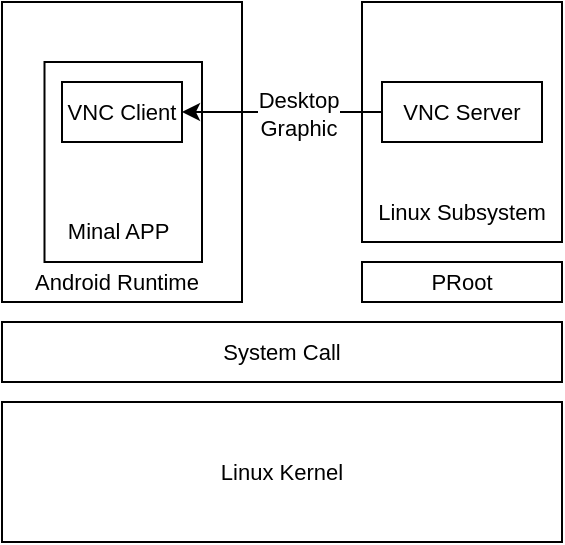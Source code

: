 <mxfile version="14.6.13" type="device"><diagram id="eNs3Rn-ECh5PiI_6p2BG" name="第 1 页"><mxGraphModel dx="763" dy="546" grid="1" gridSize="10" guides="1" tooltips="1" connect="1" arrows="1" fold="1" page="1" pageScale="1" pageWidth="827" pageHeight="1169" math="0" shadow="0"><root><mxCell id="0"/><mxCell id="1" parent="0"/><mxCell id="a9m7VUBrZn83l8nHoXVx-4" value="" style="rounded=0;whiteSpace=wrap;html=1;fontSize=11;" vertex="1" parent="1"><mxGeometry x="240" y="100" width="120" height="150" as="geometry"/></mxCell><mxCell id="a9m7VUBrZn83l8nHoXVx-6" value="" style="rounded=0;whiteSpace=wrap;html=1;fontSize=11;" vertex="1" parent="1"><mxGeometry x="261.25" y="130" width="78.75" height="100" as="geometry"/></mxCell><mxCell id="a9m7VUBrZn83l8nHoXVx-1" value="Linux Kernel" style="rounded=0;whiteSpace=wrap;html=1;fontSize=11;" vertex="1" parent="1"><mxGeometry x="240" y="300" width="280" height="70" as="geometry"/></mxCell><mxCell id="a9m7VUBrZn83l8nHoXVx-2" value="System Call" style="rounded=0;whiteSpace=wrap;html=1;fontSize=11;" vertex="1" parent="1"><mxGeometry x="240" y="260" width="280" height="30" as="geometry"/></mxCell><mxCell id="a9m7VUBrZn83l8nHoXVx-3" value="PRoot" style="rounded=0;whiteSpace=wrap;html=1;fontSize=11;" vertex="1" parent="1"><mxGeometry x="420" y="230" width="100" height="20" as="geometry"/></mxCell><mxCell id="a9m7VUBrZn83l8nHoXVx-5" value="Android Runtime" style="text;html=1;strokeColor=none;fillColor=none;align=center;verticalAlign=middle;whiteSpace=wrap;rounded=0;fontSize=11;" vertex="1" parent="1"><mxGeometry x="245" y="230" width="105" height="20" as="geometry"/></mxCell><mxCell id="a9m7VUBrZn83l8nHoXVx-7" value="" style="rounded=0;whiteSpace=wrap;html=1;fontSize=11;" vertex="1" parent="1"><mxGeometry x="420" y="100" width="100" height="120" as="geometry"/></mxCell><mxCell id="a9m7VUBrZn83l8nHoXVx-8" value="Linux Subsystem" style="text;html=1;strokeColor=none;fillColor=none;align=center;verticalAlign=middle;whiteSpace=wrap;rounded=0;fontSize=11;" vertex="1" parent="1"><mxGeometry x="420" y="190" width="100" height="30" as="geometry"/></mxCell><mxCell id="a9m7VUBrZn83l8nHoXVx-13" style="edgeStyle=orthogonalEdgeStyle;rounded=0;orthogonalLoop=1;jettySize=auto;html=1;entryX=1;entryY=0.5;entryDx=0;entryDy=0;fontSize=11;" edge="1" parent="1" source="a9m7VUBrZn83l8nHoXVx-9" target="a9m7VUBrZn83l8nHoXVx-12"><mxGeometry relative="1" as="geometry"/></mxCell><mxCell id="a9m7VUBrZn83l8nHoXVx-14" value="Desktop&lt;br&gt;Graphic" style="edgeLabel;html=1;align=center;verticalAlign=middle;resizable=0;points=[];fontSize=11;" vertex="1" connectable="0" parent="a9m7VUBrZn83l8nHoXVx-13"><mxGeometry x="-0.146" y="1" relative="1" as="geometry"><mxPoint as="offset"/></mxGeometry></mxCell><mxCell id="a9m7VUBrZn83l8nHoXVx-9" value="VNC Server" style="rounded=0;whiteSpace=wrap;html=1;fontSize=11;" vertex="1" parent="1"><mxGeometry x="430" y="140" width="80" height="30" as="geometry"/></mxCell><mxCell id="a9m7VUBrZn83l8nHoXVx-10" value="Minal APP" style="text;strokeColor=none;fillColor=none;align=left;verticalAlign=top;spacingLeft=4;spacingRight=4;overflow=hidden;rotatable=0;points=[[0,0.5],[1,0.5]];portConstraint=eastwest;fontSize=11;" vertex="1" parent="1"><mxGeometry x="266.92" y="201.43" width="66.17" height="28.57" as="geometry"/></mxCell><mxCell id="a9m7VUBrZn83l8nHoXVx-12" value="VNC Client" style="rounded=0;whiteSpace=wrap;html=1;fontSize=11;" vertex="1" parent="1"><mxGeometry x="270" y="140" width="60" height="30" as="geometry"/></mxCell></root></mxGraphModel></diagram></mxfile>
